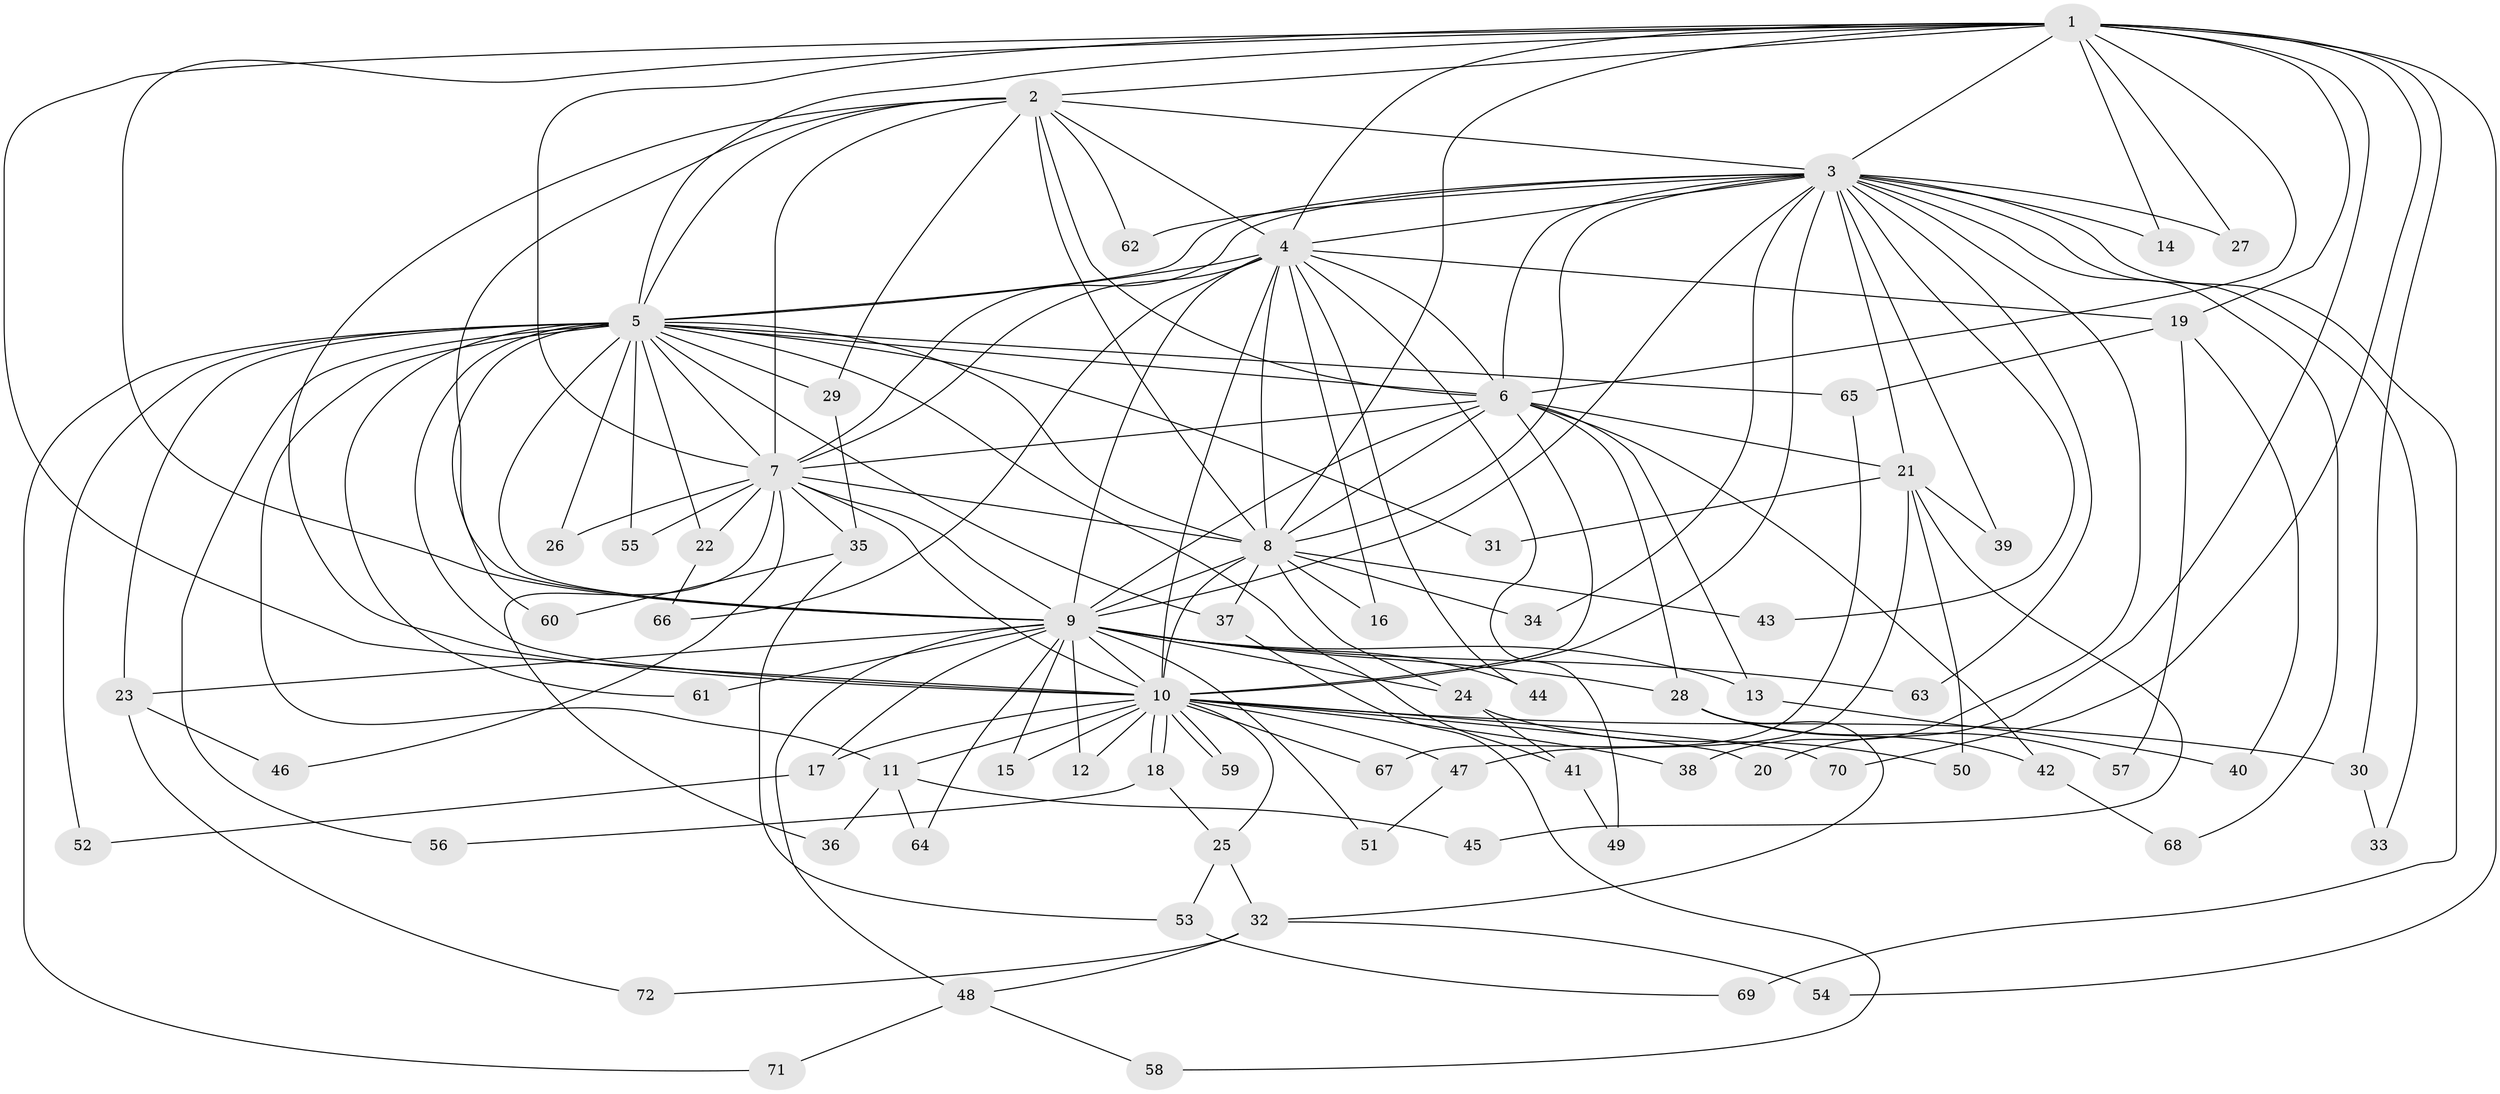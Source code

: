 // coarse degree distribution, {16: 0.02, 20: 0.02, 15: 0.04, 29: 0.02, 12: 0.02, 4: 0.08, 2: 0.58, 3: 0.12, 5: 0.06, 7: 0.02, 1: 0.02}
// Generated by graph-tools (version 1.1) at 2025/23/03/03/25 07:23:41]
// undirected, 72 vertices, 169 edges
graph export_dot {
graph [start="1"]
  node [color=gray90,style=filled];
  1;
  2;
  3;
  4;
  5;
  6;
  7;
  8;
  9;
  10;
  11;
  12;
  13;
  14;
  15;
  16;
  17;
  18;
  19;
  20;
  21;
  22;
  23;
  24;
  25;
  26;
  27;
  28;
  29;
  30;
  31;
  32;
  33;
  34;
  35;
  36;
  37;
  38;
  39;
  40;
  41;
  42;
  43;
  44;
  45;
  46;
  47;
  48;
  49;
  50;
  51;
  52;
  53;
  54;
  55;
  56;
  57;
  58;
  59;
  60;
  61;
  62;
  63;
  64;
  65;
  66;
  67;
  68;
  69;
  70;
  71;
  72;
  1 -- 2;
  1 -- 3;
  1 -- 4;
  1 -- 5;
  1 -- 6;
  1 -- 7;
  1 -- 8;
  1 -- 9;
  1 -- 10;
  1 -- 14;
  1 -- 19;
  1 -- 20;
  1 -- 27;
  1 -- 30;
  1 -- 54;
  1 -- 70;
  2 -- 3;
  2 -- 4;
  2 -- 5;
  2 -- 6;
  2 -- 7;
  2 -- 8;
  2 -- 9;
  2 -- 10;
  2 -- 29;
  2 -- 62;
  3 -- 4;
  3 -- 5;
  3 -- 6;
  3 -- 7;
  3 -- 8;
  3 -- 9;
  3 -- 10;
  3 -- 14;
  3 -- 21;
  3 -- 27;
  3 -- 33;
  3 -- 34;
  3 -- 38;
  3 -- 39;
  3 -- 43;
  3 -- 62;
  3 -- 63;
  3 -- 68;
  3 -- 69;
  4 -- 5;
  4 -- 6;
  4 -- 7;
  4 -- 8;
  4 -- 9;
  4 -- 10;
  4 -- 16;
  4 -- 19;
  4 -- 44;
  4 -- 49;
  4 -- 66;
  5 -- 6;
  5 -- 7;
  5 -- 8;
  5 -- 9;
  5 -- 10;
  5 -- 11;
  5 -- 22;
  5 -- 23;
  5 -- 26;
  5 -- 29;
  5 -- 31;
  5 -- 37;
  5 -- 41;
  5 -- 52;
  5 -- 55;
  5 -- 56;
  5 -- 60;
  5 -- 61;
  5 -- 65;
  5 -- 71;
  6 -- 7;
  6 -- 8;
  6 -- 9;
  6 -- 10;
  6 -- 13;
  6 -- 21;
  6 -- 28;
  6 -- 42;
  7 -- 8;
  7 -- 9;
  7 -- 10;
  7 -- 22;
  7 -- 26;
  7 -- 35;
  7 -- 36;
  7 -- 46;
  7 -- 55;
  8 -- 9;
  8 -- 10;
  8 -- 16;
  8 -- 24;
  8 -- 34;
  8 -- 37;
  8 -- 43;
  9 -- 10;
  9 -- 12;
  9 -- 13;
  9 -- 15;
  9 -- 17;
  9 -- 23;
  9 -- 24;
  9 -- 28;
  9 -- 44;
  9 -- 48;
  9 -- 51;
  9 -- 61;
  9 -- 63;
  9 -- 64;
  10 -- 11;
  10 -- 12;
  10 -- 15;
  10 -- 17;
  10 -- 18;
  10 -- 18;
  10 -- 20;
  10 -- 25;
  10 -- 30;
  10 -- 38;
  10 -- 47;
  10 -- 59;
  10 -- 59;
  10 -- 67;
  10 -- 70;
  11 -- 36;
  11 -- 45;
  11 -- 64;
  13 -- 40;
  17 -- 52;
  18 -- 25;
  18 -- 56;
  19 -- 40;
  19 -- 57;
  19 -- 65;
  21 -- 31;
  21 -- 39;
  21 -- 45;
  21 -- 47;
  21 -- 50;
  22 -- 66;
  23 -- 46;
  23 -- 72;
  24 -- 41;
  24 -- 50;
  25 -- 32;
  25 -- 53;
  28 -- 32;
  28 -- 42;
  28 -- 57;
  29 -- 35;
  30 -- 33;
  32 -- 48;
  32 -- 54;
  32 -- 72;
  35 -- 53;
  35 -- 60;
  37 -- 58;
  41 -- 49;
  42 -- 68;
  47 -- 51;
  48 -- 58;
  48 -- 71;
  53 -- 69;
  65 -- 67;
}
